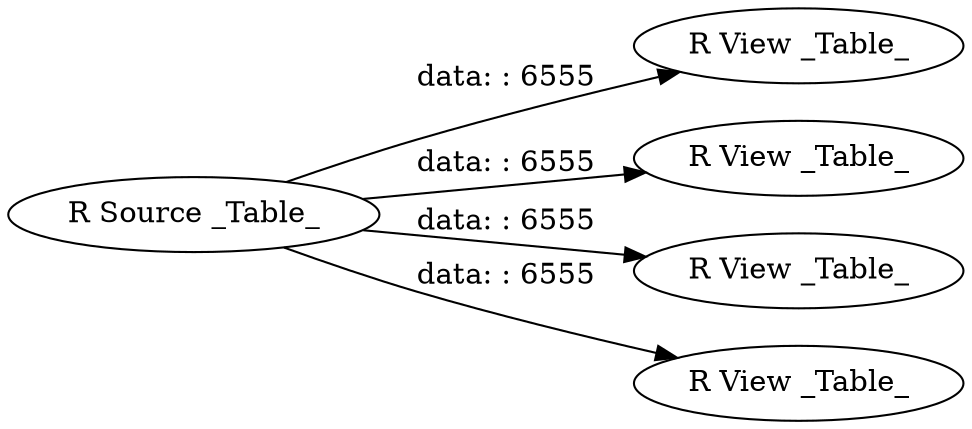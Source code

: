 digraph {
	"-1884248721096862403_47" [label="R View _Table_"]
	"-1884248721096862403_48" [label="R View _Table_"]
	"-1884248721096862403_44" [label="R Source _Table_"]
	"-1884248721096862403_45" [label="R View _Table_"]
	"-1884248721096862403_46" [label="R View _Table_"]
	"-1884248721096862403_44" -> "-1884248721096862403_48" [label="data: : 6555"]
	"-1884248721096862403_44" -> "-1884248721096862403_45" [label="data: : 6555"]
	"-1884248721096862403_44" -> "-1884248721096862403_46" [label="data: : 6555"]
	"-1884248721096862403_44" -> "-1884248721096862403_47" [label="data: : 6555"]
	rankdir=LR
}
